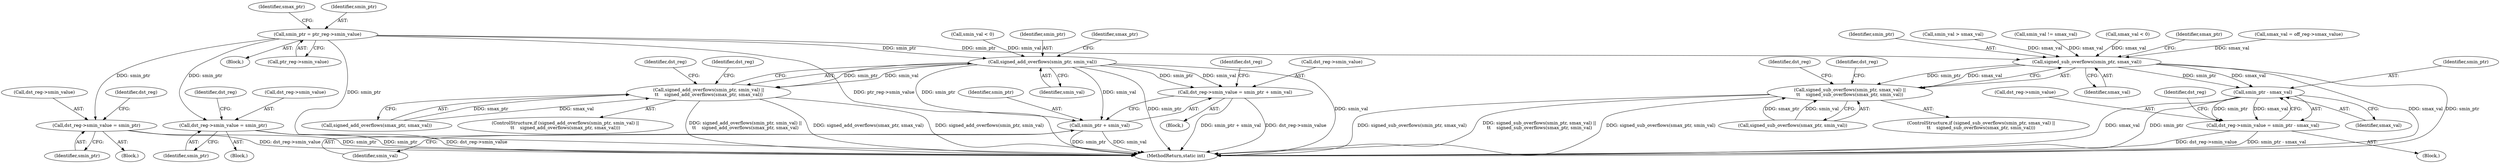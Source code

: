 digraph "0_linux_979d63d50c0c0f7bc537bf821e056cc9fe5abd38@pointer" {
"1000168" [label="(Call,smin_ptr = ptr_reg->smin_value)"];
"1000410" [label="(Call,dst_reg->smin_value = smin_ptr)"];
"1000456" [label="(Call,signed_add_overflows(smin_ptr, smin_val))"];
"1000455" [label="(Call,signed_add_overflows(smin_ptr, smin_val) ||\n\t\t    signed_add_overflows(smax_ptr, smax_val))"];
"1000475" [label="(Call,dst_reg->smin_value = smin_ptr + smin_val)"];
"1000479" [label="(Call,smin_ptr + smin_val)"];
"1000638" [label="(Call,dst_reg->smin_value = smin_ptr)"];
"1000691" [label="(Call,signed_sub_overflows(smin_ptr, smax_val))"];
"1000690" [label="(Call,signed_sub_overflows(smin_ptr, smax_val) ||\n\t\t    signed_sub_overflows(smax_ptr, smin_val))"];
"1000714" [label="(Call,smin_ptr - smax_val)"];
"1000710" [label="(Call,dst_reg->smin_value = smin_ptr - smax_val)"];
"1000481" [label="(Identifier,smin_val)"];
"1000714" [label="(Call,smin_ptr - smax_val)"];
"1000175" [label="(Identifier,smax_ptr)"];
"1000637" [label="(Block,)"];
"1000691" [label="(Call,signed_sub_overflows(smin_ptr, smax_val))"];
"1000711" [label="(Call,dst_reg->smin_value)"];
"1000315" [label="(Call,smax_val < 0)"];
"1000693" [label="(Identifier,smax_val)"];
"1000475" [label="(Call,dst_reg->smin_value = smin_ptr + smin_val)"];
"1000710" [label="(Call,dst_reg->smin_value = smin_ptr - smax_val)"];
"1000411" [label="(Call,dst_reg->smin_value)"];
"1000700" [label="(Identifier,dst_reg)"];
"1000458" [label="(Identifier,smin_val)"];
"1000694" [label="(Call,signed_sub_overflows(smax_ptr, smin_val))"];
"1000414" [label="(Identifier,smin_ptr)"];
"1000695" [label="(Identifier,smax_ptr)"];
"1000719" [label="(Identifier,dst_reg)"];
"1000712" [label="(Identifier,dst_reg)"];
"1000474" [label="(Block,)"];
"1000480" [label="(Identifier,smin_ptr)"];
"1000716" [label="(Identifier,smax_val)"];
"1000457" [label="(Identifier,smin_ptr)"];
"1000479" [label="(Call,smin_ptr + smin_val)"];
"1000465" [label="(Identifier,dst_reg)"];
"1000169" [label="(Identifier,smin_ptr)"];
"1000477" [label="(Identifier,dst_reg)"];
"1000409" [label="(Block,)"];
"1000460" [label="(Identifier,smax_ptr)"];
"1000124" [label="(Block,)"];
"1000410" [label="(Call,dst_reg->smin_value = smin_ptr)"];
"1000907" [label="(MethodReturn,static int)"];
"1000638" [label="(Call,dst_reg->smin_value = smin_ptr)"];
"1000690" [label="(Call,signed_sub_overflows(smin_ptr, smax_val) ||\n\t\t    signed_sub_overflows(smax_ptr, smin_val))"];
"1000162" [label="(Call,smax_val = off_reg->smax_value)"];
"1000377" [label="(Call,smin_val < 0)"];
"1000168" [label="(Call,smin_ptr = ptr_reg->smin_value)"];
"1000476" [label="(Call,dst_reg->smin_value)"];
"1000692" [label="(Identifier,smin_ptr)"];
"1000241" [label="(Call,smin_val > smax_val)"];
"1000454" [label="(ControlStructure,if (signed_add_overflows(smin_ptr, smin_val) ||\n\t\t    signed_add_overflows(smax_ptr, smax_val)))"];
"1000645" [label="(Identifier,dst_reg)"];
"1000642" [label="(Identifier,smin_ptr)"];
"1000689" [label="(ControlStructure,if (signed_sub_overflows(smin_ptr, smax_val) ||\n\t\t    signed_sub_overflows(smax_ptr, smin_val)))"];
"1000170" [label="(Call,ptr_reg->smin_value)"];
"1000639" [label="(Call,dst_reg->smin_value)"];
"1000715" [label="(Identifier,smin_ptr)"];
"1000455" [label="(Call,signed_add_overflows(smin_ptr, smin_val) ||\n\t\t    signed_add_overflows(smax_ptr, smax_val))"];
"1000417" [label="(Identifier,dst_reg)"];
"1000234" [label="(Call,smin_val != smax_val)"];
"1000459" [label="(Call,signed_add_overflows(smax_ptr, smax_val))"];
"1000484" [label="(Identifier,dst_reg)"];
"1000709" [label="(Block,)"];
"1000456" [label="(Call,signed_add_overflows(smin_ptr, smin_val))"];
"1000168" -> "1000124"  [label="AST: "];
"1000168" -> "1000170"  [label="CFG: "];
"1000169" -> "1000168"  [label="AST: "];
"1000170" -> "1000168"  [label="AST: "];
"1000175" -> "1000168"  [label="CFG: "];
"1000168" -> "1000907"  [label="DDG: smin_ptr"];
"1000168" -> "1000907"  [label="DDG: ptr_reg->smin_value"];
"1000168" -> "1000410"  [label="DDG: smin_ptr"];
"1000168" -> "1000456"  [label="DDG: smin_ptr"];
"1000168" -> "1000638"  [label="DDG: smin_ptr"];
"1000168" -> "1000691"  [label="DDG: smin_ptr"];
"1000410" -> "1000409"  [label="AST: "];
"1000410" -> "1000414"  [label="CFG: "];
"1000411" -> "1000410"  [label="AST: "];
"1000414" -> "1000410"  [label="AST: "];
"1000417" -> "1000410"  [label="CFG: "];
"1000410" -> "1000907"  [label="DDG: dst_reg->smin_value"];
"1000410" -> "1000907"  [label="DDG: smin_ptr"];
"1000456" -> "1000455"  [label="AST: "];
"1000456" -> "1000458"  [label="CFG: "];
"1000457" -> "1000456"  [label="AST: "];
"1000458" -> "1000456"  [label="AST: "];
"1000460" -> "1000456"  [label="CFG: "];
"1000455" -> "1000456"  [label="CFG: "];
"1000456" -> "1000907"  [label="DDG: smin_ptr"];
"1000456" -> "1000907"  [label="DDG: smin_val"];
"1000456" -> "1000455"  [label="DDG: smin_ptr"];
"1000456" -> "1000455"  [label="DDG: smin_val"];
"1000377" -> "1000456"  [label="DDG: smin_val"];
"1000456" -> "1000475"  [label="DDG: smin_ptr"];
"1000456" -> "1000475"  [label="DDG: smin_val"];
"1000456" -> "1000479"  [label="DDG: smin_ptr"];
"1000456" -> "1000479"  [label="DDG: smin_val"];
"1000455" -> "1000454"  [label="AST: "];
"1000455" -> "1000459"  [label="CFG: "];
"1000459" -> "1000455"  [label="AST: "];
"1000465" -> "1000455"  [label="CFG: "];
"1000477" -> "1000455"  [label="CFG: "];
"1000455" -> "1000907"  [label="DDG: signed_add_overflows(smin_ptr, smin_val) ||\n\t\t    signed_add_overflows(smax_ptr, smax_val)"];
"1000455" -> "1000907"  [label="DDG: signed_add_overflows(smax_ptr, smax_val)"];
"1000455" -> "1000907"  [label="DDG: signed_add_overflows(smin_ptr, smin_val)"];
"1000459" -> "1000455"  [label="DDG: smax_ptr"];
"1000459" -> "1000455"  [label="DDG: smax_val"];
"1000475" -> "1000474"  [label="AST: "];
"1000475" -> "1000479"  [label="CFG: "];
"1000476" -> "1000475"  [label="AST: "];
"1000479" -> "1000475"  [label="AST: "];
"1000484" -> "1000475"  [label="CFG: "];
"1000475" -> "1000907"  [label="DDG: dst_reg->smin_value"];
"1000475" -> "1000907"  [label="DDG: smin_ptr + smin_val"];
"1000479" -> "1000481"  [label="CFG: "];
"1000480" -> "1000479"  [label="AST: "];
"1000481" -> "1000479"  [label="AST: "];
"1000479" -> "1000907"  [label="DDG: smin_ptr"];
"1000479" -> "1000907"  [label="DDG: smin_val"];
"1000638" -> "1000637"  [label="AST: "];
"1000638" -> "1000642"  [label="CFG: "];
"1000639" -> "1000638"  [label="AST: "];
"1000642" -> "1000638"  [label="AST: "];
"1000645" -> "1000638"  [label="CFG: "];
"1000638" -> "1000907"  [label="DDG: dst_reg->smin_value"];
"1000638" -> "1000907"  [label="DDG: smin_ptr"];
"1000691" -> "1000690"  [label="AST: "];
"1000691" -> "1000693"  [label="CFG: "];
"1000692" -> "1000691"  [label="AST: "];
"1000693" -> "1000691"  [label="AST: "];
"1000695" -> "1000691"  [label="CFG: "];
"1000690" -> "1000691"  [label="CFG: "];
"1000691" -> "1000907"  [label="DDG: smax_val"];
"1000691" -> "1000907"  [label="DDG: smin_ptr"];
"1000691" -> "1000690"  [label="DDG: smin_ptr"];
"1000691" -> "1000690"  [label="DDG: smax_val"];
"1000234" -> "1000691"  [label="DDG: smax_val"];
"1000315" -> "1000691"  [label="DDG: smax_val"];
"1000162" -> "1000691"  [label="DDG: smax_val"];
"1000241" -> "1000691"  [label="DDG: smax_val"];
"1000691" -> "1000714"  [label="DDG: smin_ptr"];
"1000691" -> "1000714"  [label="DDG: smax_val"];
"1000690" -> "1000689"  [label="AST: "];
"1000690" -> "1000694"  [label="CFG: "];
"1000694" -> "1000690"  [label="AST: "];
"1000700" -> "1000690"  [label="CFG: "];
"1000712" -> "1000690"  [label="CFG: "];
"1000690" -> "1000907"  [label="DDG: signed_sub_overflows(smin_ptr, smax_val) ||\n\t\t    signed_sub_overflows(smax_ptr, smin_val)"];
"1000690" -> "1000907"  [label="DDG: signed_sub_overflows(smax_ptr, smin_val)"];
"1000690" -> "1000907"  [label="DDG: signed_sub_overflows(smin_ptr, smax_val)"];
"1000694" -> "1000690"  [label="DDG: smax_ptr"];
"1000694" -> "1000690"  [label="DDG: smin_val"];
"1000714" -> "1000710"  [label="AST: "];
"1000714" -> "1000716"  [label="CFG: "];
"1000715" -> "1000714"  [label="AST: "];
"1000716" -> "1000714"  [label="AST: "];
"1000710" -> "1000714"  [label="CFG: "];
"1000714" -> "1000907"  [label="DDG: smax_val"];
"1000714" -> "1000907"  [label="DDG: smin_ptr"];
"1000714" -> "1000710"  [label="DDG: smin_ptr"];
"1000714" -> "1000710"  [label="DDG: smax_val"];
"1000710" -> "1000709"  [label="AST: "];
"1000711" -> "1000710"  [label="AST: "];
"1000719" -> "1000710"  [label="CFG: "];
"1000710" -> "1000907"  [label="DDG: smin_ptr - smax_val"];
"1000710" -> "1000907"  [label="DDG: dst_reg->smin_value"];
}
